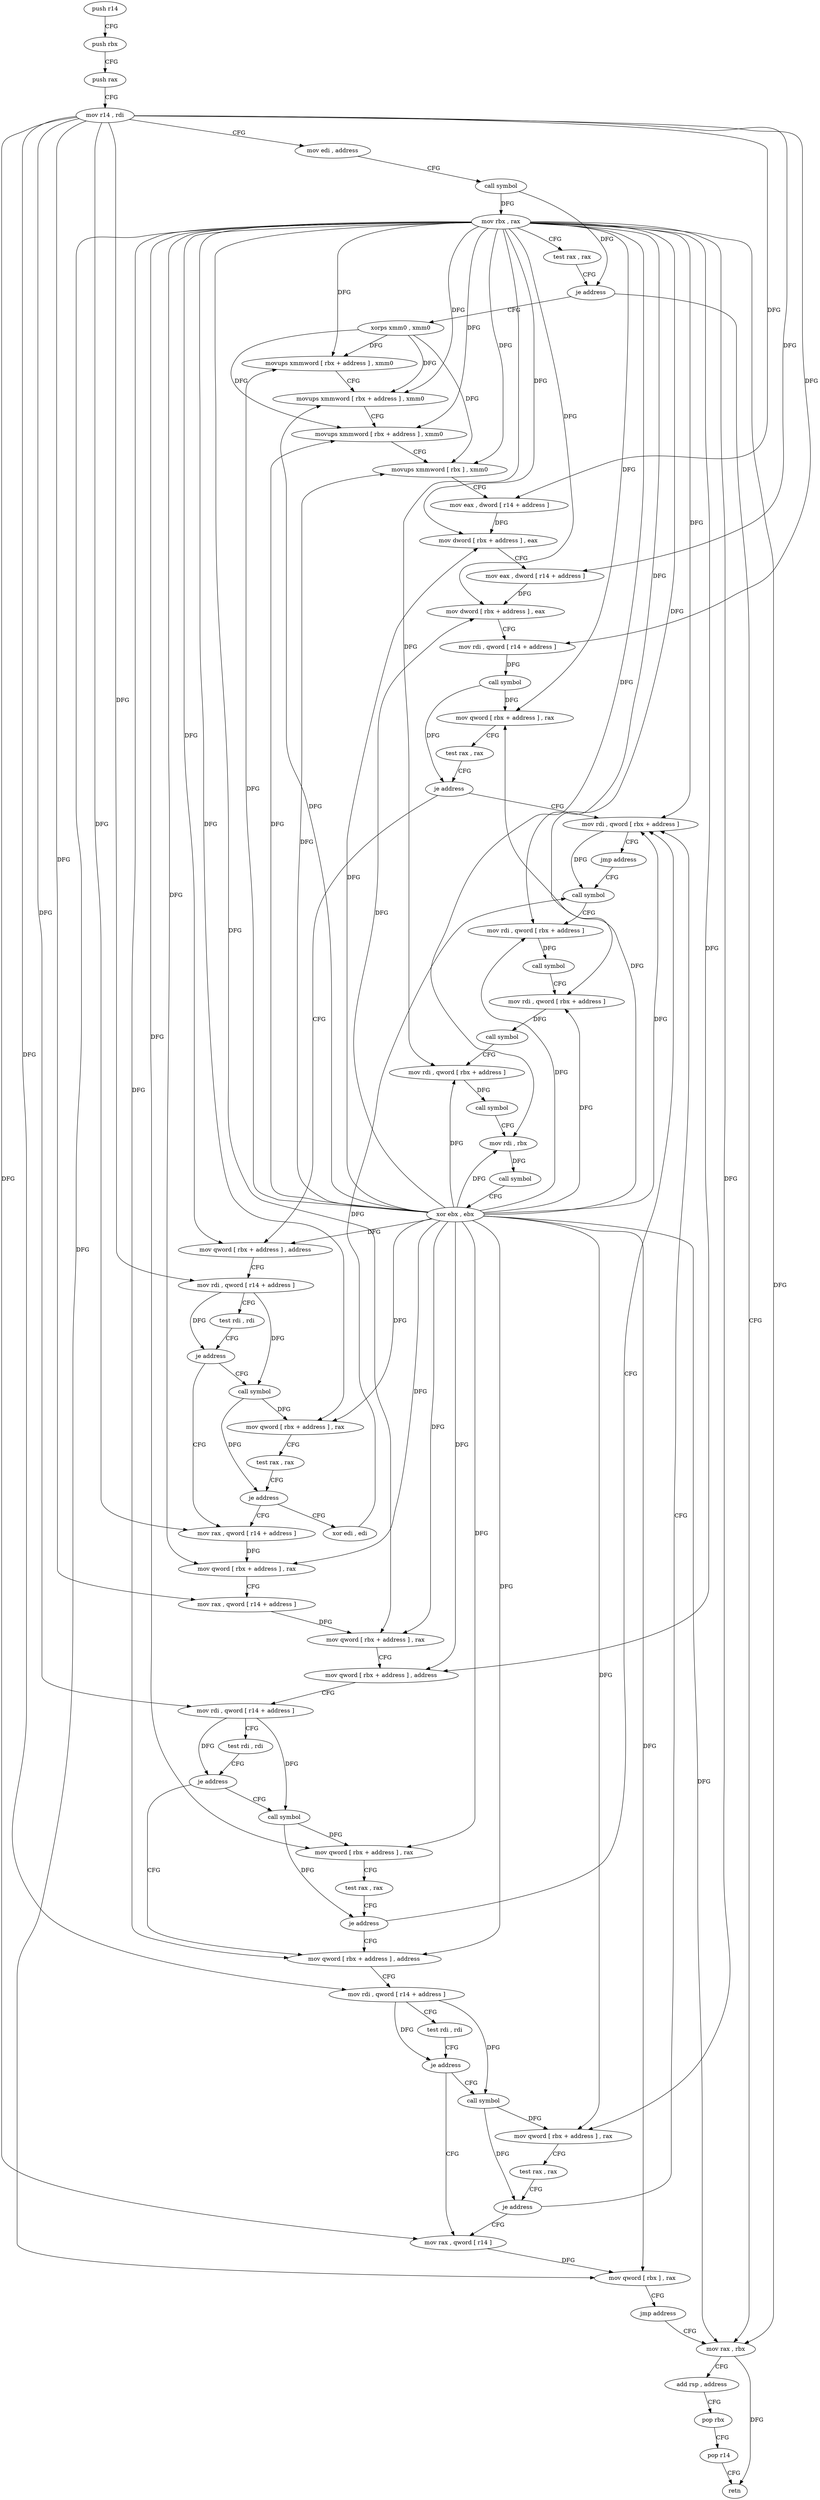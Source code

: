 digraph "func" {
"78128" [label = "push r14" ]
"78130" [label = "push rbx" ]
"78131" [label = "push rax" ]
"78132" [label = "mov r14 , rdi" ]
"78135" [label = "mov edi , address" ]
"78140" [label = "call symbol" ]
"78145" [label = "mov rbx , rax" ]
"78148" [label = "test rax , rax" ]
"78151" [label = "je address" ]
"78374" [label = "mov rax , rbx" ]
"78157" [label = "xorps xmm0 , xmm0" ]
"78377" [label = "add rsp , address" ]
"78381" [label = "pop rbx" ]
"78382" [label = "pop r14" ]
"78384" [label = "retn" ]
"78160" [label = "movups xmmword [ rbx + address ] , xmm0" ]
"78164" [label = "movups xmmword [ rbx + address ] , xmm0" ]
"78168" [label = "movups xmmword [ rbx + address ] , xmm0" ]
"78172" [label = "movups xmmword [ rbx ] , xmm0" ]
"78175" [label = "mov eax , dword [ r14 + address ]" ]
"78179" [label = "mov dword [ rbx + address ] , eax" ]
"78182" [label = "mov eax , dword [ r14 + address ]" ]
"78186" [label = "mov dword [ rbx + address ] , eax" ]
"78189" [label = "mov rdi , qword [ r14 + address ]" ]
"78193" [label = "call symbol" ]
"78198" [label = "mov qword [ rbx + address ] , rax" ]
"78202" [label = "test rax , rax" ]
"78205" [label = "je address" ]
"78324" [label = "mov rdi , qword [ rbx + address ]" ]
"78207" [label = "mov qword [ rbx + address ] , address" ]
"78328" [label = "jmp address" ]
"78332" [label = "call symbol" ]
"78215" [label = "mov rdi , qword [ r14 + address ]" ]
"78219" [label = "test rdi , rdi" ]
"78222" [label = "je address" ]
"78238" [label = "mov rax , qword [ r14 + address ]" ]
"78224" [label = "call symbol" ]
"78337" [label = "mov rdi , qword [ rbx + address ]" ]
"78341" [label = "call symbol" ]
"78346" [label = "mov rdi , qword [ rbx + address ]" ]
"78350" [label = "call symbol" ]
"78355" [label = "mov rdi , qword [ rbx + address ]" ]
"78359" [label = "call symbol" ]
"78364" [label = "mov rdi , rbx" ]
"78367" [label = "call symbol" ]
"78372" [label = "xor ebx , ebx" ]
"78242" [label = "mov qword [ rbx + address ] , rax" ]
"78246" [label = "mov rax , qword [ r14 + address ]" ]
"78250" [label = "mov qword [ rbx + address ] , rax" ]
"78254" [label = "mov qword [ rbx + address ] , address" ]
"78262" [label = "mov rdi , qword [ r14 + address ]" ]
"78266" [label = "test rdi , rdi" ]
"78269" [label = "je address" ]
"78285" [label = "mov qword [ rbx + address ] , address" ]
"78271" [label = "call symbol" ]
"78229" [label = "mov qword [ rbx + address ] , rax" ]
"78233" [label = "test rax , rax" ]
"78236" [label = "je address" ]
"78330" [label = "xor edi , edi" ]
"78293" [label = "mov rdi , qword [ r14 + address ]" ]
"78297" [label = "test rdi , rdi" ]
"78300" [label = "je address" ]
"78316" [label = "mov rax , qword [ r14 ]" ]
"78302" [label = "call symbol" ]
"78276" [label = "mov qword [ rbx + address ] , rax" ]
"78280" [label = "test rax , rax" ]
"78283" [label = "je address" ]
"78319" [label = "mov qword [ rbx ] , rax" ]
"78322" [label = "jmp address" ]
"78307" [label = "mov qword [ rbx + address ] , rax" ]
"78311" [label = "test rax , rax" ]
"78314" [label = "je address" ]
"78128" -> "78130" [ label = "CFG" ]
"78130" -> "78131" [ label = "CFG" ]
"78131" -> "78132" [ label = "CFG" ]
"78132" -> "78135" [ label = "CFG" ]
"78132" -> "78175" [ label = "DFG" ]
"78132" -> "78182" [ label = "DFG" ]
"78132" -> "78189" [ label = "DFG" ]
"78132" -> "78215" [ label = "DFG" ]
"78132" -> "78238" [ label = "DFG" ]
"78132" -> "78246" [ label = "DFG" ]
"78132" -> "78262" [ label = "DFG" ]
"78132" -> "78293" [ label = "DFG" ]
"78132" -> "78316" [ label = "DFG" ]
"78135" -> "78140" [ label = "CFG" ]
"78140" -> "78145" [ label = "DFG" ]
"78140" -> "78151" [ label = "DFG" ]
"78145" -> "78148" [ label = "CFG" ]
"78145" -> "78374" [ label = "DFG" ]
"78145" -> "78160" [ label = "DFG" ]
"78145" -> "78164" [ label = "DFG" ]
"78145" -> "78168" [ label = "DFG" ]
"78145" -> "78172" [ label = "DFG" ]
"78145" -> "78179" [ label = "DFG" ]
"78145" -> "78186" [ label = "DFG" ]
"78145" -> "78198" [ label = "DFG" ]
"78145" -> "78324" [ label = "DFG" ]
"78145" -> "78207" [ label = "DFG" ]
"78145" -> "78337" [ label = "DFG" ]
"78145" -> "78346" [ label = "DFG" ]
"78145" -> "78355" [ label = "DFG" ]
"78145" -> "78364" [ label = "DFG" ]
"78145" -> "78242" [ label = "DFG" ]
"78145" -> "78250" [ label = "DFG" ]
"78145" -> "78254" [ label = "DFG" ]
"78145" -> "78229" [ label = "DFG" ]
"78145" -> "78285" [ label = "DFG" ]
"78145" -> "78276" [ label = "DFG" ]
"78145" -> "78319" [ label = "DFG" ]
"78145" -> "78307" [ label = "DFG" ]
"78148" -> "78151" [ label = "CFG" ]
"78151" -> "78374" [ label = "CFG" ]
"78151" -> "78157" [ label = "CFG" ]
"78374" -> "78377" [ label = "CFG" ]
"78374" -> "78384" [ label = "DFG" ]
"78157" -> "78160" [ label = "DFG" ]
"78157" -> "78164" [ label = "DFG" ]
"78157" -> "78168" [ label = "DFG" ]
"78157" -> "78172" [ label = "DFG" ]
"78377" -> "78381" [ label = "CFG" ]
"78381" -> "78382" [ label = "CFG" ]
"78382" -> "78384" [ label = "CFG" ]
"78160" -> "78164" [ label = "CFG" ]
"78164" -> "78168" [ label = "CFG" ]
"78168" -> "78172" [ label = "CFG" ]
"78172" -> "78175" [ label = "CFG" ]
"78175" -> "78179" [ label = "DFG" ]
"78179" -> "78182" [ label = "CFG" ]
"78182" -> "78186" [ label = "DFG" ]
"78186" -> "78189" [ label = "CFG" ]
"78189" -> "78193" [ label = "DFG" ]
"78193" -> "78198" [ label = "DFG" ]
"78193" -> "78205" [ label = "DFG" ]
"78198" -> "78202" [ label = "CFG" ]
"78202" -> "78205" [ label = "CFG" ]
"78205" -> "78324" [ label = "CFG" ]
"78205" -> "78207" [ label = "CFG" ]
"78324" -> "78328" [ label = "CFG" ]
"78324" -> "78332" [ label = "DFG" ]
"78207" -> "78215" [ label = "CFG" ]
"78328" -> "78332" [ label = "CFG" ]
"78332" -> "78337" [ label = "CFG" ]
"78215" -> "78219" [ label = "CFG" ]
"78215" -> "78222" [ label = "DFG" ]
"78215" -> "78224" [ label = "DFG" ]
"78219" -> "78222" [ label = "CFG" ]
"78222" -> "78238" [ label = "CFG" ]
"78222" -> "78224" [ label = "CFG" ]
"78238" -> "78242" [ label = "DFG" ]
"78224" -> "78229" [ label = "DFG" ]
"78224" -> "78236" [ label = "DFG" ]
"78337" -> "78341" [ label = "DFG" ]
"78341" -> "78346" [ label = "CFG" ]
"78346" -> "78350" [ label = "DFG" ]
"78350" -> "78355" [ label = "CFG" ]
"78355" -> "78359" [ label = "DFG" ]
"78359" -> "78364" [ label = "CFG" ]
"78364" -> "78367" [ label = "DFG" ]
"78367" -> "78372" [ label = "CFG" ]
"78372" -> "78374" [ label = "DFG" ]
"78372" -> "78324" [ label = "DFG" ]
"78372" -> "78207" [ label = "DFG" ]
"78372" -> "78337" [ label = "DFG" ]
"78372" -> "78346" [ label = "DFG" ]
"78372" -> "78355" [ label = "DFG" ]
"78372" -> "78364" [ label = "DFG" ]
"78372" -> "78160" [ label = "DFG" ]
"78372" -> "78164" [ label = "DFG" ]
"78372" -> "78168" [ label = "DFG" ]
"78372" -> "78172" [ label = "DFG" ]
"78372" -> "78179" [ label = "DFG" ]
"78372" -> "78186" [ label = "DFG" ]
"78372" -> "78198" [ label = "DFG" ]
"78372" -> "78242" [ label = "DFG" ]
"78372" -> "78250" [ label = "DFG" ]
"78372" -> "78254" [ label = "DFG" ]
"78372" -> "78229" [ label = "DFG" ]
"78372" -> "78285" [ label = "DFG" ]
"78372" -> "78276" [ label = "DFG" ]
"78372" -> "78319" [ label = "DFG" ]
"78372" -> "78307" [ label = "DFG" ]
"78242" -> "78246" [ label = "CFG" ]
"78246" -> "78250" [ label = "DFG" ]
"78250" -> "78254" [ label = "CFG" ]
"78254" -> "78262" [ label = "CFG" ]
"78262" -> "78266" [ label = "CFG" ]
"78262" -> "78269" [ label = "DFG" ]
"78262" -> "78271" [ label = "DFG" ]
"78266" -> "78269" [ label = "CFG" ]
"78269" -> "78285" [ label = "CFG" ]
"78269" -> "78271" [ label = "CFG" ]
"78285" -> "78293" [ label = "CFG" ]
"78271" -> "78276" [ label = "DFG" ]
"78271" -> "78283" [ label = "DFG" ]
"78229" -> "78233" [ label = "CFG" ]
"78233" -> "78236" [ label = "CFG" ]
"78236" -> "78330" [ label = "CFG" ]
"78236" -> "78238" [ label = "CFG" ]
"78330" -> "78332" [ label = "DFG" ]
"78293" -> "78297" [ label = "CFG" ]
"78293" -> "78300" [ label = "DFG" ]
"78293" -> "78302" [ label = "DFG" ]
"78297" -> "78300" [ label = "CFG" ]
"78300" -> "78316" [ label = "CFG" ]
"78300" -> "78302" [ label = "CFG" ]
"78316" -> "78319" [ label = "DFG" ]
"78302" -> "78307" [ label = "DFG" ]
"78302" -> "78314" [ label = "DFG" ]
"78276" -> "78280" [ label = "CFG" ]
"78280" -> "78283" [ label = "CFG" ]
"78283" -> "78324" [ label = "CFG" ]
"78283" -> "78285" [ label = "CFG" ]
"78319" -> "78322" [ label = "CFG" ]
"78322" -> "78374" [ label = "CFG" ]
"78307" -> "78311" [ label = "CFG" ]
"78311" -> "78314" [ label = "CFG" ]
"78314" -> "78324" [ label = "CFG" ]
"78314" -> "78316" [ label = "CFG" ]
}
